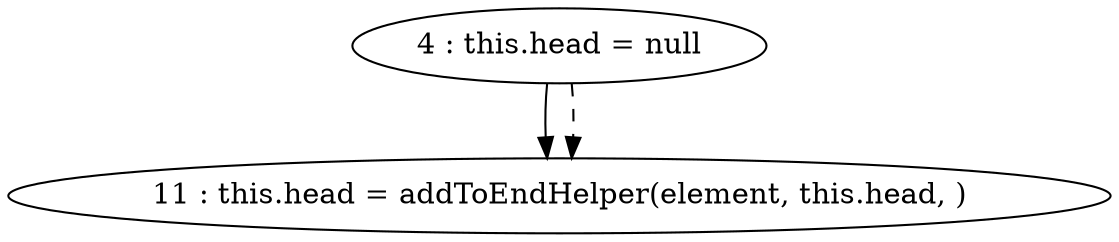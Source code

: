 digraph G {
"4 : this.head = null"
"4 : this.head = null" -> "11 : this.head = addToEndHelper(element, this.head, )"
"4 : this.head = null" -> "11 : this.head = addToEndHelper(element, this.head, )" [style=dashed]
"11 : this.head = addToEndHelper(element, this.head, )"
}